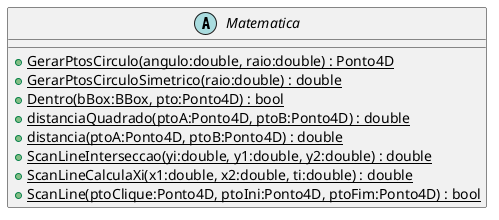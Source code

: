 @startuml
abstract class Matematica {
    + {static} GerarPtosCirculo(angulo:double, raio:double) : Ponto4D
    + {static} GerarPtosCirculoSimetrico(raio:double) : double
    + {static} Dentro(bBox:BBox, pto:Ponto4D) : bool
    + {static} distanciaQuadrado(ptoA:Ponto4D, ptoB:Ponto4D) : double
    + {static} distancia(ptoA:Ponto4D, ptoB:Ponto4D) : double
    + {static} ScanLineInterseccao(yi:double, y1:double, y2:double) : double
    + {static} ScanLineCalculaXi(x1:double, x2:double, ti:double) : double
    + {static} ScanLine(ptoClique:Ponto4D, ptoIni:Ponto4D, ptoFim:Ponto4D) : bool
}
@enduml

